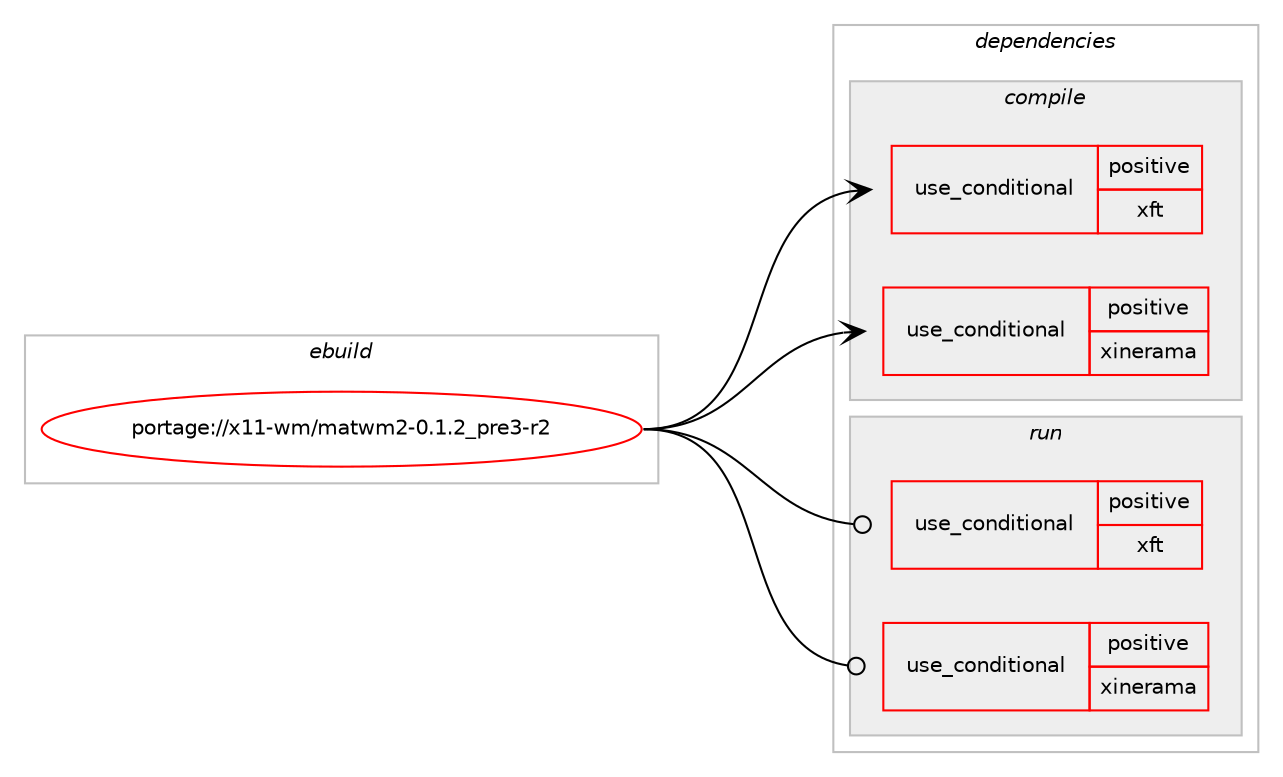 digraph prolog {

# *************
# Graph options
# *************

newrank=true;
concentrate=true;
compound=true;
graph [rankdir=LR,fontname=Helvetica,fontsize=10,ranksep=1.5];#, ranksep=2.5, nodesep=0.2];
edge  [arrowhead=vee];
node  [fontname=Helvetica,fontsize=10];

# **********
# The ebuild
# **********

subgraph cluster_leftcol {
color=gray;
rank=same;
label=<<i>ebuild</i>>;
id [label="portage://x11-wm/matwm2-0.1.2_pre3-r2", color=red, width=4, href="../x11-wm/matwm2-0.1.2_pre3-r2.svg"];
}

# ****************
# The dependencies
# ****************

subgraph cluster_midcol {
color=gray;
label=<<i>dependencies</i>>;
subgraph cluster_compile {
fillcolor="#eeeeee";
style=filled;
label=<<i>compile</i>>;
subgraph cond120673 {
dependency231950 [label=<<TABLE BORDER="0" CELLBORDER="1" CELLSPACING="0" CELLPADDING="4"><TR><TD ROWSPAN="3" CELLPADDING="10">use_conditional</TD></TR><TR><TD>positive</TD></TR><TR><TD>xft</TD></TR></TABLE>>, shape=none, color=red];
# *** BEGIN UNKNOWN DEPENDENCY TYPE (TODO) ***
# dependency231950 -> package_dependency(portage://x11-wm/matwm2-0.1.2_pre3-r2,install,no,x11-libs,libXft,none,[,,],[],[])
# *** END UNKNOWN DEPENDENCY TYPE (TODO) ***

}
id:e -> dependency231950:w [weight=20,style="solid",arrowhead="vee"];
subgraph cond120674 {
dependency231951 [label=<<TABLE BORDER="0" CELLBORDER="1" CELLSPACING="0" CELLPADDING="4"><TR><TD ROWSPAN="3" CELLPADDING="10">use_conditional</TD></TR><TR><TD>positive</TD></TR><TR><TD>xinerama</TD></TR></TABLE>>, shape=none, color=red];
# *** BEGIN UNKNOWN DEPENDENCY TYPE (TODO) ***
# dependency231951 -> package_dependency(portage://x11-wm/matwm2-0.1.2_pre3-r2,install,no,x11-libs,libXinerama,none,[,,],[],[])
# *** END UNKNOWN DEPENDENCY TYPE (TODO) ***

}
id:e -> dependency231951:w [weight=20,style="solid",arrowhead="vee"];
# *** BEGIN UNKNOWN DEPENDENCY TYPE (TODO) ***
# id -> package_dependency(portage://x11-wm/matwm2-0.1.2_pre3-r2,install,no,x11-libs,libX11,none,[,,],[],[])
# *** END UNKNOWN DEPENDENCY TYPE (TODO) ***

# *** BEGIN UNKNOWN DEPENDENCY TYPE (TODO) ***
# id -> package_dependency(portage://x11-wm/matwm2-0.1.2_pre3-r2,install,no,x11-libs,libXext,none,[,,],[],[])
# *** END UNKNOWN DEPENDENCY TYPE (TODO) ***

}
subgraph cluster_compileandrun {
fillcolor="#eeeeee";
style=filled;
label=<<i>compile and run</i>>;
}
subgraph cluster_run {
fillcolor="#eeeeee";
style=filled;
label=<<i>run</i>>;
subgraph cond120675 {
dependency231952 [label=<<TABLE BORDER="0" CELLBORDER="1" CELLSPACING="0" CELLPADDING="4"><TR><TD ROWSPAN="3" CELLPADDING="10">use_conditional</TD></TR><TR><TD>positive</TD></TR><TR><TD>xft</TD></TR></TABLE>>, shape=none, color=red];
# *** BEGIN UNKNOWN DEPENDENCY TYPE (TODO) ***
# dependency231952 -> package_dependency(portage://x11-wm/matwm2-0.1.2_pre3-r2,run,no,x11-libs,libXft,none,[,,],[],[])
# *** END UNKNOWN DEPENDENCY TYPE (TODO) ***

}
id:e -> dependency231952:w [weight=20,style="solid",arrowhead="odot"];
subgraph cond120676 {
dependency231953 [label=<<TABLE BORDER="0" CELLBORDER="1" CELLSPACING="0" CELLPADDING="4"><TR><TD ROWSPAN="3" CELLPADDING="10">use_conditional</TD></TR><TR><TD>positive</TD></TR><TR><TD>xinerama</TD></TR></TABLE>>, shape=none, color=red];
# *** BEGIN UNKNOWN DEPENDENCY TYPE (TODO) ***
# dependency231953 -> package_dependency(portage://x11-wm/matwm2-0.1.2_pre3-r2,run,no,x11-libs,libXinerama,none,[,,],[],[])
# *** END UNKNOWN DEPENDENCY TYPE (TODO) ***

}
id:e -> dependency231953:w [weight=20,style="solid",arrowhead="odot"];
# *** BEGIN UNKNOWN DEPENDENCY TYPE (TODO) ***
# id -> package_dependency(portage://x11-wm/matwm2-0.1.2_pre3-r2,run,no,x11-libs,libX11,none,[,,],[],[])
# *** END UNKNOWN DEPENDENCY TYPE (TODO) ***

# *** BEGIN UNKNOWN DEPENDENCY TYPE (TODO) ***
# id -> package_dependency(portage://x11-wm/matwm2-0.1.2_pre3-r2,run,no,x11-libs,libXext,none,[,,],[],[])
# *** END UNKNOWN DEPENDENCY TYPE (TODO) ***

}
}

# **************
# The candidates
# **************

subgraph cluster_choices {
rank=same;
color=gray;
label=<<i>candidates</i>>;

}

}
